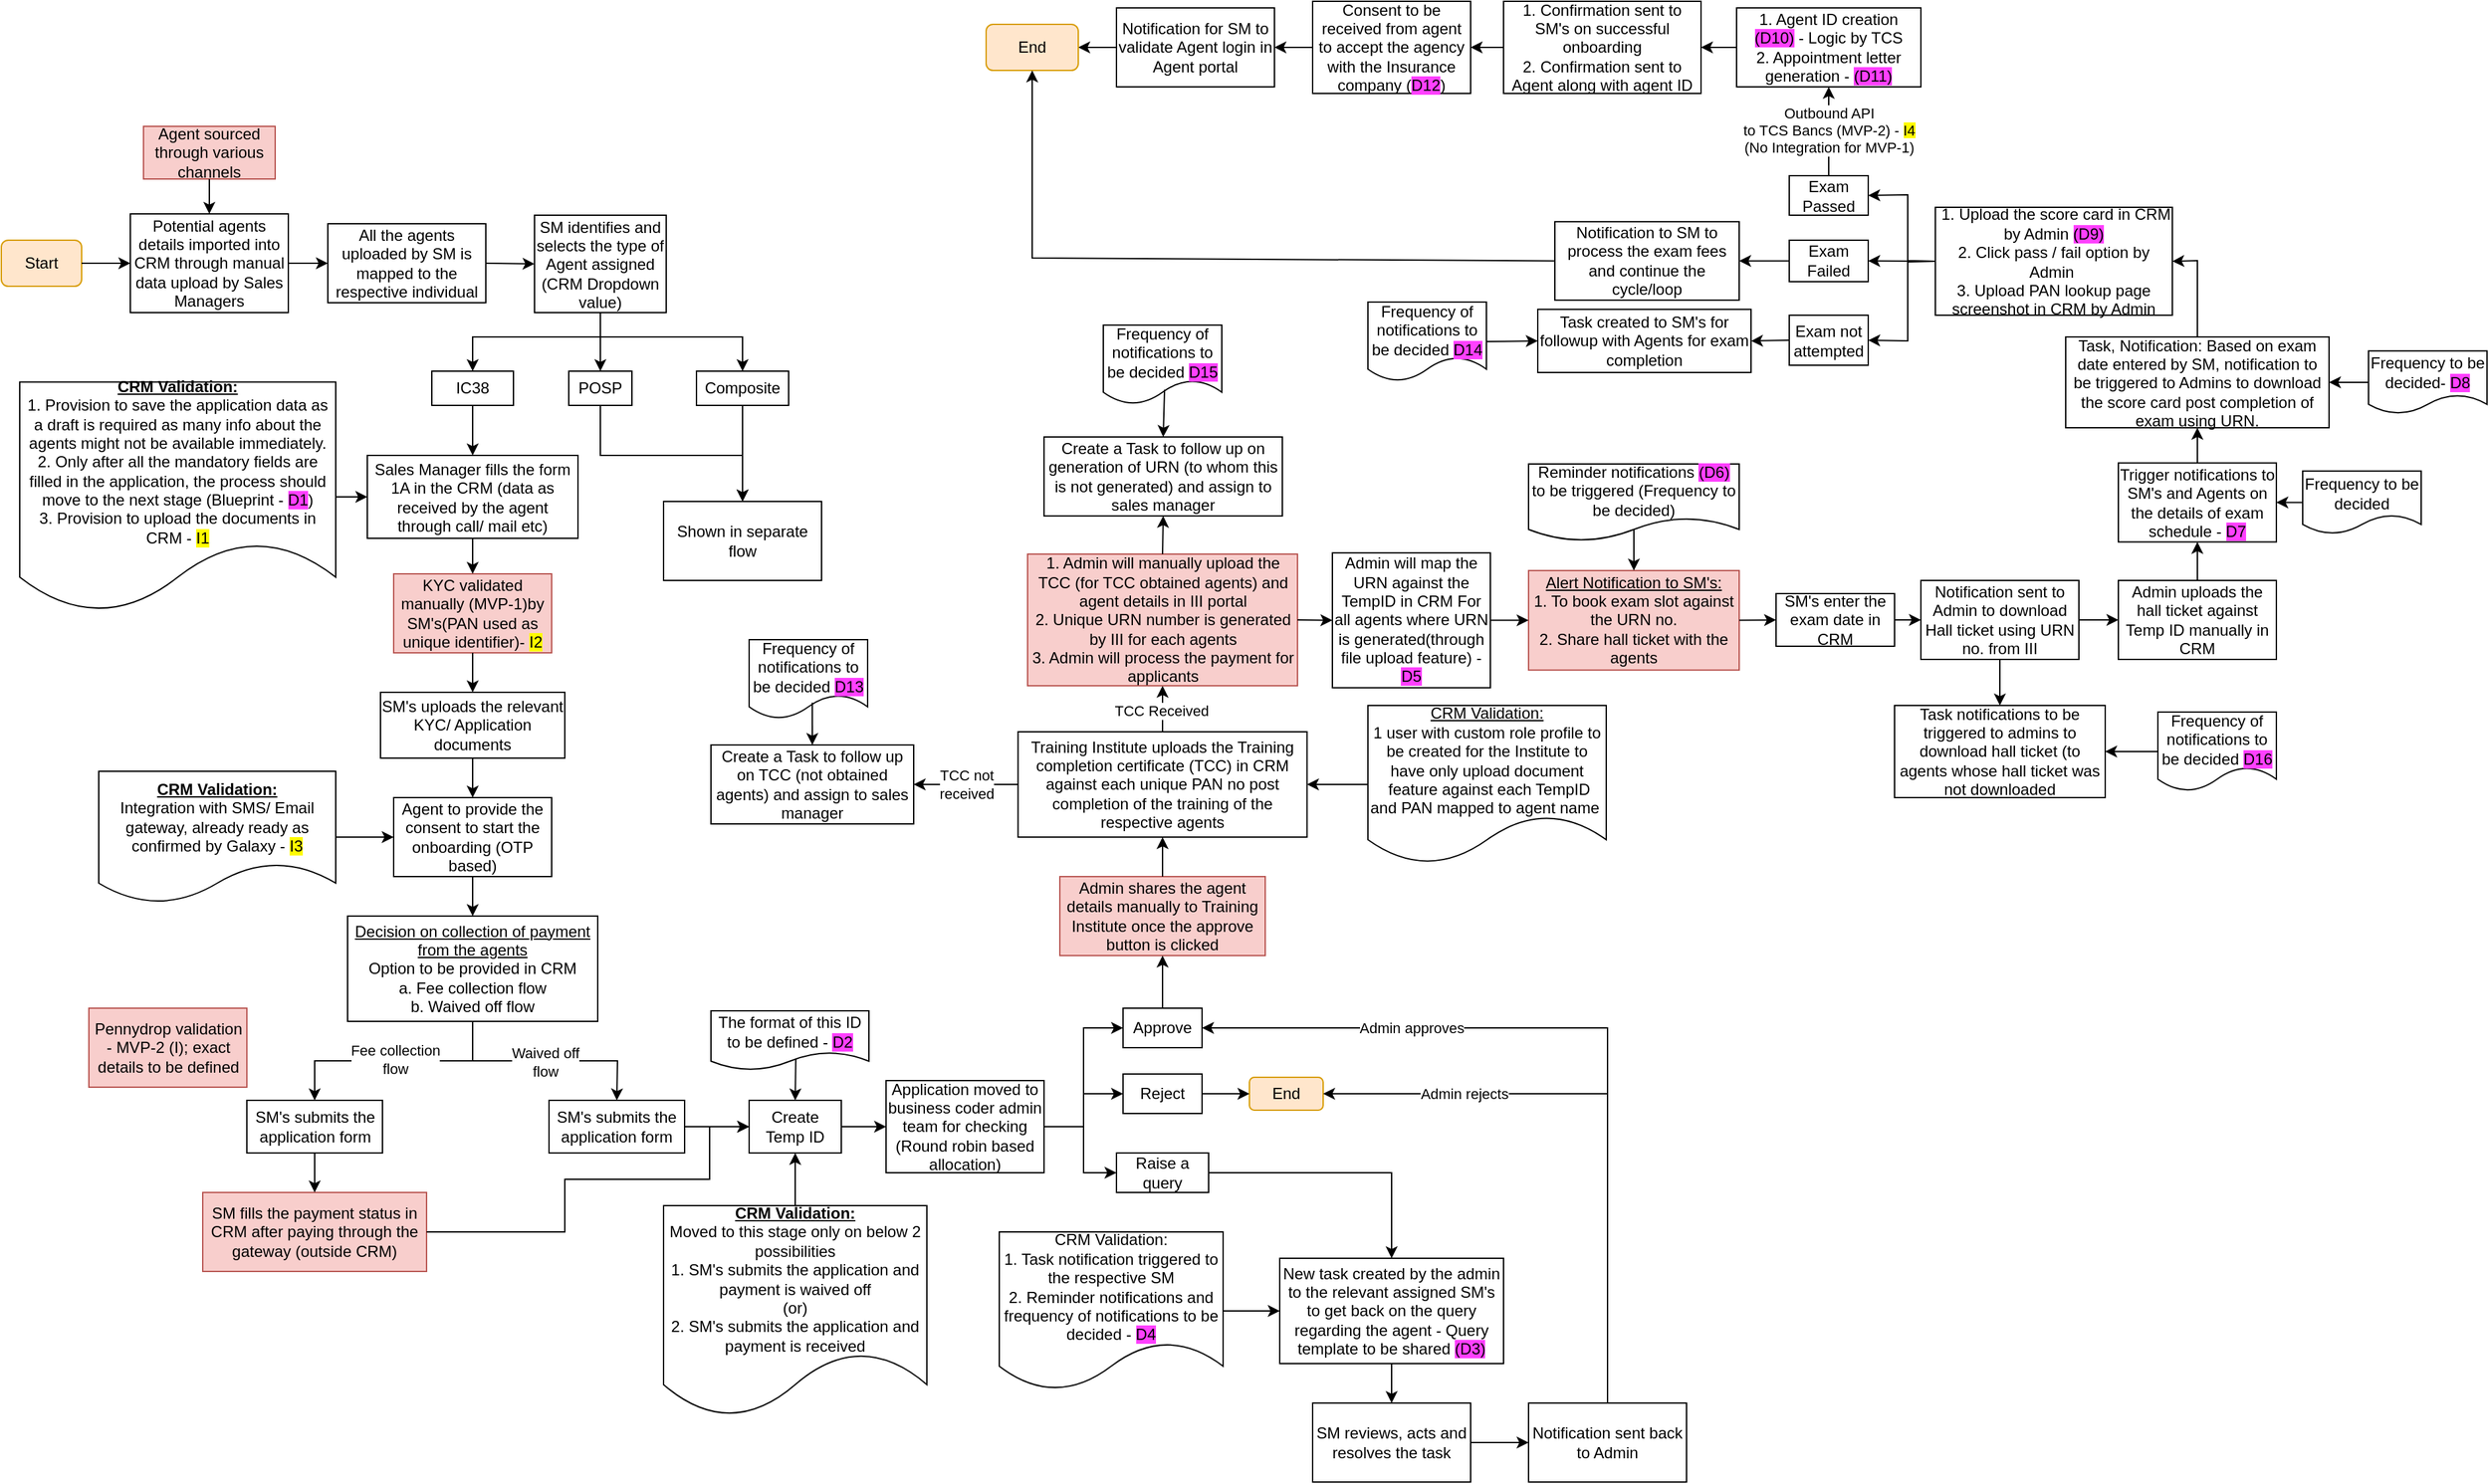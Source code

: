 <mxfile version="24.6.4" type="github">
  <diagram name="Page-1" id="J0Dl2C9NBDgtXITPT6Fh">
    <mxGraphModel dx="1735" dy="949" grid="1" gridSize="10" guides="1" tooltips="1" connect="1" arrows="1" fold="1" page="1" pageScale="1" pageWidth="1169" pageHeight="827" math="0" shadow="0">
      <root>
        <mxCell id="0" />
        <mxCell id="1" parent="0" />
        <mxCell id="W-MlJIcmKjAAyfEWoJ3Q-3" value="Start" style="rounded=1;whiteSpace=wrap;html=1;fillColor=#ffe6cc;strokeColor=#d79b00;" parent="1" vertex="1">
          <mxGeometry x="2" y="276.5" width="61" height="35" as="geometry" />
        </mxCell>
        <mxCell id="W-MlJIcmKjAAyfEWoJ3Q-4" value="" style="endArrow=classic;html=1;rounded=0;exitX=1;exitY=0.5;exitDx=0;exitDy=0;entryX=0;entryY=0.5;entryDx=0;entryDy=0;" parent="1" source="W-MlJIcmKjAAyfEWoJ3Q-3" target="NBfsZXymPOGGM7-1zEKC-1" edge="1">
          <mxGeometry width="50" height="50" relative="1" as="geometry">
            <mxPoint x="227" y="364" as="sourcePoint" />
            <mxPoint x="110" y="320" as="targetPoint" />
          </mxGeometry>
        </mxCell>
        <mxCell id="W-MlJIcmKjAAyfEWoJ3Q-5" value="Agent sourced through various channels" style="rounded=0;whiteSpace=wrap;html=1;fillColor=#f8cecc;strokeColor=#b85450;" parent="1" vertex="1">
          <mxGeometry x="110" y="190" width="100" height="40" as="geometry" />
        </mxCell>
        <mxCell id="W-MlJIcmKjAAyfEWoJ3Q-7" value="Sales Manager fills the form 1A in the CRM (data as received by the agent through call/ mail etc)" style="rounded=0;whiteSpace=wrap;html=1;" parent="1" vertex="1">
          <mxGeometry x="280" y="440" width="160" height="63" as="geometry" />
        </mxCell>
        <mxCell id="W-MlJIcmKjAAyfEWoJ3Q-9" value="SM identifies and selects the type of Agent assigned (CRM Dropdown value)" style="rounded=0;whiteSpace=wrap;html=1;" parent="1" vertex="1">
          <mxGeometry x="407" y="257.5" width="100" height="74" as="geometry" />
        </mxCell>
        <mxCell id="W-MlJIcmKjAAyfEWoJ3Q-10" value="" style="endArrow=classic;html=1;rounded=0;entryX=0;entryY=0.5;entryDx=0;entryDy=0;exitX=1;exitY=0.5;exitDx=0;exitDy=0;" parent="1" source="NBfsZXymPOGGM7-1zEKC-3" target="W-MlJIcmKjAAyfEWoJ3Q-9" edge="1">
          <mxGeometry width="50" height="50" relative="1" as="geometry">
            <mxPoint x="430" y="280" as="sourcePoint" />
            <mxPoint x="277" y="314" as="targetPoint" />
          </mxGeometry>
        </mxCell>
        <mxCell id="W-MlJIcmKjAAyfEWoJ3Q-11" value="IC38" style="rounded=0;whiteSpace=wrap;html=1;" parent="1" vertex="1">
          <mxGeometry x="329" y="376" width="62" height="26" as="geometry" />
        </mxCell>
        <mxCell id="W-MlJIcmKjAAyfEWoJ3Q-12" value="POSP" style="rounded=0;whiteSpace=wrap;html=1;" parent="1" vertex="1">
          <mxGeometry x="433" y="376" width="48" height="26" as="geometry" />
        </mxCell>
        <mxCell id="W-MlJIcmKjAAyfEWoJ3Q-13" value="Composite" style="rounded=0;whiteSpace=wrap;html=1;" parent="1" vertex="1">
          <mxGeometry x="530" y="376" width="70" height="26" as="geometry" />
        </mxCell>
        <mxCell id="W-MlJIcmKjAAyfEWoJ3Q-27" value="" style="endArrow=classic;html=1;rounded=0;exitX=0;exitY=0.5;exitDx=0;exitDy=0;entryX=1;entryY=0.5;entryDx=0;entryDy=0;" parent="1" source="NBfsZXymPOGGM7-1zEKC-110" target="0TxoYsAdlca8F8hX1XT_-1" edge="1">
          <mxGeometry width="50" height="50" relative="1" as="geometry">
            <mxPoint x="894" y="244" as="sourcePoint" />
            <mxPoint x="939" y="244" as="targetPoint" />
          </mxGeometry>
        </mxCell>
        <mxCell id="W-MlJIcmKjAAyfEWoJ3Q-36" value="" style="endArrow=classic;html=1;rounded=0;exitX=0.5;exitY=1;exitDx=0;exitDy=0;entryX=0.5;entryY=0;entryDx=0;entryDy=0;" parent="1" source="W-MlJIcmKjAAyfEWoJ3Q-9" target="W-MlJIcmKjAAyfEWoJ3Q-11" edge="1">
          <mxGeometry width="50" height="50" relative="1" as="geometry">
            <mxPoint x="472" y="329" as="sourcePoint" />
            <mxPoint x="522" y="279" as="targetPoint" />
            <Array as="points">
              <mxPoint x="457" y="350" />
              <mxPoint x="360" y="350" />
            </Array>
          </mxGeometry>
        </mxCell>
        <mxCell id="W-MlJIcmKjAAyfEWoJ3Q-37" value="" style="endArrow=classic;html=1;rounded=0;exitX=0.5;exitY=1;exitDx=0;exitDy=0;entryX=0.5;entryY=0;entryDx=0;entryDy=0;" parent="1" source="W-MlJIcmKjAAyfEWoJ3Q-9" target="W-MlJIcmKjAAyfEWoJ3Q-12" edge="1">
          <mxGeometry width="50" height="50" relative="1" as="geometry">
            <mxPoint x="472" y="329" as="sourcePoint" />
            <mxPoint x="522" y="279" as="targetPoint" />
            <Array as="points">
              <mxPoint x="457" y="359" />
            </Array>
          </mxGeometry>
        </mxCell>
        <mxCell id="W-MlJIcmKjAAyfEWoJ3Q-38" value="" style="endArrow=classic;html=1;rounded=0;exitX=0.5;exitY=1;exitDx=0;exitDy=0;entryX=0.5;entryY=0;entryDx=0;entryDy=0;" parent="1" source="W-MlJIcmKjAAyfEWoJ3Q-9" target="W-MlJIcmKjAAyfEWoJ3Q-13" edge="1">
          <mxGeometry width="50" height="50" relative="1" as="geometry">
            <mxPoint x="472" y="329" as="sourcePoint" />
            <mxPoint x="522" y="279" as="targetPoint" />
            <Array as="points">
              <mxPoint x="457" y="350" />
              <mxPoint x="565" y="350" />
            </Array>
          </mxGeometry>
        </mxCell>
        <mxCell id="0TxoYsAdlca8F8hX1XT_-1" value="End" style="rounded=1;whiteSpace=wrap;html=1;fillColor=#ffe6cc;strokeColor=#d79b00;" parent="1" vertex="1">
          <mxGeometry x="750" y="112.5" width="70" height="35" as="geometry" />
        </mxCell>
        <mxCell id="NBfsZXymPOGGM7-1zEKC-1" value="Potential agents details imported into CRM through manual data upload by Sales Managers" style="rounded=0;whiteSpace=wrap;html=1;" parent="1" vertex="1">
          <mxGeometry x="100" y="256.5" width="120" height="75" as="geometry" />
        </mxCell>
        <mxCell id="NBfsZXymPOGGM7-1zEKC-2" value="" style="endArrow=classic;html=1;rounded=0;exitX=0.5;exitY=1;exitDx=0;exitDy=0;entryX=0.5;entryY=0;entryDx=0;entryDy=0;" parent="1" source="W-MlJIcmKjAAyfEWoJ3Q-5" target="NBfsZXymPOGGM7-1zEKC-1" edge="1">
          <mxGeometry width="50" height="50" relative="1" as="geometry">
            <mxPoint x="280" y="310" as="sourcePoint" />
            <mxPoint x="330" y="260" as="targetPoint" />
          </mxGeometry>
        </mxCell>
        <mxCell id="NBfsZXymPOGGM7-1zEKC-3" value="All the agents uploaded by SM is mapped to the respective individual" style="rounded=0;whiteSpace=wrap;html=1;" parent="1" vertex="1">
          <mxGeometry x="250" y="264" width="120" height="60" as="geometry" />
        </mxCell>
        <mxCell id="NBfsZXymPOGGM7-1zEKC-6" value="" style="endArrow=classic;html=1;rounded=0;exitX=1;exitY=0.5;exitDx=0;exitDy=0;entryX=0;entryY=0.5;entryDx=0;entryDy=0;" parent="1" source="NBfsZXymPOGGM7-1zEKC-1" target="NBfsZXymPOGGM7-1zEKC-3" edge="1">
          <mxGeometry width="50" height="50" relative="1" as="geometry">
            <mxPoint x="270" y="360" as="sourcePoint" />
            <mxPoint x="320" y="310" as="targetPoint" />
          </mxGeometry>
        </mxCell>
        <mxCell id="NBfsZXymPOGGM7-1zEKC-7" value="" style="endArrow=classic;html=1;rounded=0;exitX=0.5;exitY=1;exitDx=0;exitDy=0;entryX=0.5;entryY=0;entryDx=0;entryDy=0;" parent="1" source="W-MlJIcmKjAAyfEWoJ3Q-11" target="W-MlJIcmKjAAyfEWoJ3Q-7" edge="1">
          <mxGeometry width="50" height="50" relative="1" as="geometry">
            <mxPoint x="510" y="450" as="sourcePoint" />
            <mxPoint x="560" y="400" as="targetPoint" />
          </mxGeometry>
        </mxCell>
        <mxCell id="NBfsZXymPOGGM7-1zEKC-8" value="KYC validated manually (MVP-1)by SM&#39;s(PAN used as unique identifier)-&amp;nbsp;&lt;span style=&quot;background-color: rgb(255, 251, 0);&quot;&gt;I2&lt;/span&gt;" style="rounded=0;whiteSpace=wrap;html=1;fillColor=#f8cecc;strokeColor=#b85450;" parent="1" vertex="1">
          <mxGeometry x="300" y="530" width="120" height="60" as="geometry" />
        </mxCell>
        <mxCell id="NBfsZXymPOGGM7-1zEKC-9" value="" style="endArrow=classic;html=1;rounded=0;exitX=0.5;exitY=1;exitDx=0;exitDy=0;entryX=0.5;entryY=0;entryDx=0;entryDy=0;" parent="1" source="W-MlJIcmKjAAyfEWoJ3Q-7" target="NBfsZXymPOGGM7-1zEKC-8" edge="1">
          <mxGeometry width="50" height="50" relative="1" as="geometry">
            <mxPoint x="510" y="520" as="sourcePoint" />
            <mxPoint x="560" y="470" as="targetPoint" />
          </mxGeometry>
        </mxCell>
        <mxCell id="NBfsZXymPOGGM7-1zEKC-10" value="&lt;b&gt;&lt;u&gt;CRM Validation:&lt;/u&gt;&lt;/b&gt;&lt;div&gt;1. Provision to save the application data as a draft is required as many info about the agents might not be available immediately.&lt;/div&gt;&lt;div&gt;2. Only after all the mandatory fields are filled in the application, the process should move to the next stage (Blueprint - &lt;span style=&quot;background-color: rgb(255, 64, 255);&quot;&gt;D1&lt;/span&gt;)&lt;/div&gt;&lt;div&gt;3. Provision to upload the documents in CRM - &lt;span style=&quot;background-color: rgb(255, 251, 0);&quot;&gt;I1&lt;/span&gt;&lt;/div&gt;" style="shape=document;whiteSpace=wrap;html=1;boundedLbl=1;" parent="1" vertex="1">
          <mxGeometry x="16" y="384.31" width="240" height="174.38" as="geometry" />
        </mxCell>
        <mxCell id="NBfsZXymPOGGM7-1zEKC-11" value="" style="endArrow=classic;html=1;rounded=0;exitX=1;exitY=0.5;exitDx=0;exitDy=0;entryX=0;entryY=0.5;entryDx=0;entryDy=0;" parent="1" source="NBfsZXymPOGGM7-1zEKC-10" target="W-MlJIcmKjAAyfEWoJ3Q-7" edge="1">
          <mxGeometry width="50" height="50" relative="1" as="geometry">
            <mxPoint x="250" y="520" as="sourcePoint" />
            <mxPoint x="300" y="470" as="targetPoint" />
          </mxGeometry>
        </mxCell>
        <mxCell id="NBfsZXymPOGGM7-1zEKC-12" value="SM&#39;s uploads the relevant KYC/ Application documents" style="rounded=0;whiteSpace=wrap;html=1;" parent="1" vertex="1">
          <mxGeometry x="290" y="620" width="140" height="50" as="geometry" />
        </mxCell>
        <mxCell id="NBfsZXymPOGGM7-1zEKC-13" value="" style="endArrow=classic;html=1;rounded=0;exitX=0.5;exitY=1;exitDx=0;exitDy=0;entryX=0.5;entryY=0;entryDx=0;entryDy=0;" parent="1" source="NBfsZXymPOGGM7-1zEKC-8" target="NBfsZXymPOGGM7-1zEKC-12" edge="1">
          <mxGeometry width="50" height="50" relative="1" as="geometry">
            <mxPoint x="250" y="590" as="sourcePoint" />
            <mxPoint x="300" y="540" as="targetPoint" />
          </mxGeometry>
        </mxCell>
        <mxCell id="NBfsZXymPOGGM7-1zEKC-14" value="Agent to provide the consent to start the onboarding (OTP based)" style="rounded=0;whiteSpace=wrap;html=1;" parent="1" vertex="1">
          <mxGeometry x="300" y="700" width="120" height="60" as="geometry" />
        </mxCell>
        <mxCell id="NBfsZXymPOGGM7-1zEKC-15" value="&lt;b&gt;&lt;u&gt;CRM Validation:&lt;/u&gt;&lt;/b&gt;&lt;div&gt;Integration with SMS/ Email gateway, already ready as confirmed by Galaxy - &lt;span style=&quot;background-color: rgb(255, 251, 0);&quot;&gt;I3&lt;/span&gt;&lt;/div&gt;" style="shape=document;whiteSpace=wrap;html=1;boundedLbl=1;" parent="1" vertex="1">
          <mxGeometry x="76" y="680" width="180" height="100" as="geometry" />
        </mxCell>
        <mxCell id="NBfsZXymPOGGM7-1zEKC-16" value="" style="endArrow=classic;html=1;rounded=0;exitX=1;exitY=0.5;exitDx=0;exitDy=0;entryX=0;entryY=0.5;entryDx=0;entryDy=0;" parent="1" source="NBfsZXymPOGGM7-1zEKC-15" target="NBfsZXymPOGGM7-1zEKC-14" edge="1">
          <mxGeometry width="50" height="50" relative="1" as="geometry">
            <mxPoint x="250" y="670" as="sourcePoint" />
            <mxPoint x="300" y="620" as="targetPoint" />
          </mxGeometry>
        </mxCell>
        <mxCell id="NBfsZXymPOGGM7-1zEKC-17" value="" style="endArrow=classic;html=1;rounded=0;exitX=0.5;exitY=1;exitDx=0;exitDy=0;entryX=0.5;entryY=0;entryDx=0;entryDy=0;" parent="1" source="NBfsZXymPOGGM7-1zEKC-12" target="NBfsZXymPOGGM7-1zEKC-14" edge="1">
          <mxGeometry width="50" height="50" relative="1" as="geometry">
            <mxPoint x="250" y="670" as="sourcePoint" />
            <mxPoint x="300" y="620" as="targetPoint" />
          </mxGeometry>
        </mxCell>
        <mxCell id="NBfsZXymPOGGM7-1zEKC-18" value="&lt;u&gt;Decision on collection of payment from the agents&lt;/u&gt;&lt;div&gt;Option to be provided in CRM&lt;/div&gt;&lt;div&gt;a. Fee collection flow&lt;/div&gt;&lt;div&gt;b. Waived off flow&lt;/div&gt;" style="rounded=0;whiteSpace=wrap;html=1;" parent="1" vertex="1">
          <mxGeometry x="265" y="790" width="190" height="80" as="geometry" />
        </mxCell>
        <mxCell id="NBfsZXymPOGGM7-1zEKC-19" value="" style="endArrow=classic;html=1;rounded=0;exitX=0.5;exitY=1;exitDx=0;exitDy=0;entryX=0.5;entryY=0;entryDx=0;entryDy=0;" parent="1" source="NBfsZXymPOGGM7-1zEKC-14" target="NBfsZXymPOGGM7-1zEKC-18" edge="1">
          <mxGeometry width="50" height="50" relative="1" as="geometry">
            <mxPoint x="250" y="750" as="sourcePoint" />
            <mxPoint x="300" y="700" as="targetPoint" />
          </mxGeometry>
        </mxCell>
        <mxCell id="NBfsZXymPOGGM7-1zEKC-20" value="" style="endArrow=classic;html=1;rounded=0;entryX=0.5;entryY=0;entryDx=0;entryDy=0;exitX=0.5;exitY=1;exitDx=0;exitDy=0;" parent="1" source="NBfsZXymPOGGM7-1zEKC-18" target="NBfsZXymPOGGM7-1zEKC-28" edge="1">
          <mxGeometry width="50" height="50" relative="1" as="geometry">
            <mxPoint x="250" y="890" as="sourcePoint" />
            <mxPoint x="350" y="920" as="targetPoint" />
            <Array as="points">
              <mxPoint x="360" y="900" />
              <mxPoint x="240" y="900" />
            </Array>
          </mxGeometry>
        </mxCell>
        <mxCell id="NBfsZXymPOGGM7-1zEKC-25" value="Fee collection&lt;div&gt;flow&lt;/div&gt;" style="edgeLabel;html=1;align=center;verticalAlign=middle;resizable=0;points=[];" parent="NBfsZXymPOGGM7-1zEKC-20" vertex="1" connectable="0">
          <mxGeometry x="0.238" y="-1" relative="1" as="geometry">
            <mxPoint x="22" as="offset" />
          </mxGeometry>
        </mxCell>
        <mxCell id="NBfsZXymPOGGM7-1zEKC-21" value="SM fills the payment status in CRM after paying through the gateway (outside CRM)" style="rounded=0;whiteSpace=wrap;html=1;fillColor=#f8cecc;strokeColor=#b85450;" parent="1" vertex="1">
          <mxGeometry x="155" y="1000" width="170" height="60" as="geometry" />
        </mxCell>
        <mxCell id="NBfsZXymPOGGM7-1zEKC-24" value="SM&#39;s submits the application form" style="rounded=0;whiteSpace=wrap;html=1;" parent="1" vertex="1">
          <mxGeometry x="418" y="930" width="103" height="40" as="geometry" />
        </mxCell>
        <mxCell id="NBfsZXymPOGGM7-1zEKC-26" value="" style="endArrow=classic;html=1;rounded=0;exitX=0.5;exitY=1;exitDx=0;exitDy=0;entryX=0.5;entryY=0;entryDx=0;entryDy=0;" parent="1" source="NBfsZXymPOGGM7-1zEKC-18" target="NBfsZXymPOGGM7-1zEKC-24" edge="1">
          <mxGeometry width="50" height="50" relative="1" as="geometry">
            <mxPoint x="230" y="920" as="sourcePoint" />
            <mxPoint x="280" y="870" as="targetPoint" />
            <Array as="points">
              <mxPoint x="360" y="900" />
              <mxPoint x="470" y="900" />
            </Array>
          </mxGeometry>
        </mxCell>
        <mxCell id="NBfsZXymPOGGM7-1zEKC-27" value="Waived off&lt;div&gt;flow&lt;/div&gt;" style="edgeLabel;html=1;align=center;verticalAlign=middle;resizable=0;points=[];" parent="NBfsZXymPOGGM7-1zEKC-26" vertex="1" connectable="0">
          <mxGeometry x="-0.007" y="-1" relative="1" as="geometry">
            <mxPoint as="offset" />
          </mxGeometry>
        </mxCell>
        <mxCell id="NBfsZXymPOGGM7-1zEKC-28" value="SM&#39;s submits the application form" style="rounded=0;whiteSpace=wrap;html=1;" parent="1" vertex="1">
          <mxGeometry x="188.5" y="930" width="103" height="40" as="geometry" />
        </mxCell>
        <mxCell id="NBfsZXymPOGGM7-1zEKC-29" value="" style="endArrow=classic;html=1;rounded=0;exitX=0.5;exitY=1;exitDx=0;exitDy=0;entryX=0.5;entryY=0;entryDx=0;entryDy=0;" parent="1" source="NBfsZXymPOGGM7-1zEKC-28" target="NBfsZXymPOGGM7-1zEKC-21" edge="1">
          <mxGeometry width="50" height="50" relative="1" as="geometry">
            <mxPoint x="230" y="980" as="sourcePoint" />
            <mxPoint x="280" y="930" as="targetPoint" />
          </mxGeometry>
        </mxCell>
        <mxCell id="NBfsZXymPOGGM7-1zEKC-34" value="Application moved to business coder admin team for checking (Round robin based allocation)" style="rounded=0;whiteSpace=wrap;html=1;" parent="1" vertex="1">
          <mxGeometry x="674" y="915" width="120" height="70" as="geometry" />
        </mxCell>
        <mxCell id="NBfsZXymPOGGM7-1zEKC-35" value="&lt;u&gt;&lt;b&gt;CRM Validation:&lt;/b&gt;&lt;/u&gt;&lt;div&gt;Moved to this stage only on below 2 possibilities&lt;/div&gt;&lt;div&gt;1. SM&#39;s submits the application and payment is waived off&lt;/div&gt;&lt;div&gt;(or)&lt;/div&gt;&lt;div&gt;2. SM&#39;s submits the application and payment is received&lt;/div&gt;" style="shape=document;whiteSpace=wrap;html=1;boundedLbl=1;" parent="1" vertex="1">
          <mxGeometry x="505" y="1010" width="200" height="160" as="geometry" />
        </mxCell>
        <mxCell id="NBfsZXymPOGGM7-1zEKC-36" value="" style="endArrow=classic;html=1;rounded=0;exitX=0.5;exitY=0;exitDx=0;exitDy=0;entryX=0.5;entryY=1;entryDx=0;entryDy=0;" parent="1" source="NBfsZXymPOGGM7-1zEKC-35" target="NBfsZXymPOGGM7-1zEKC-49" edge="1">
          <mxGeometry width="50" height="50" relative="1" as="geometry">
            <mxPoint x="744" y="1020" as="sourcePoint" />
            <mxPoint x="584" y="1000" as="targetPoint" />
          </mxGeometry>
        </mxCell>
        <mxCell id="NBfsZXymPOGGM7-1zEKC-37" value="" style="endArrow=classic;html=1;rounded=0;exitX=1;exitY=0.5;exitDx=0;exitDy=0;entryX=0;entryY=0.5;entryDx=0;entryDy=0;" parent="1" source="NBfsZXymPOGGM7-1zEKC-24" target="NBfsZXymPOGGM7-1zEKC-49" edge="1">
          <mxGeometry width="50" height="50" relative="1" as="geometry">
            <mxPoint x="410" y="1050" as="sourcePoint" />
            <mxPoint x="560" y="950" as="targetPoint" />
          </mxGeometry>
        </mxCell>
        <mxCell id="NBfsZXymPOGGM7-1zEKC-38" value="" style="endArrow=classic;html=1;rounded=0;exitX=1;exitY=0.5;exitDx=0;exitDy=0;entryX=0;entryY=0.5;entryDx=0;entryDy=0;" parent="1" source="NBfsZXymPOGGM7-1zEKC-21" target="NBfsZXymPOGGM7-1zEKC-49" edge="1">
          <mxGeometry width="50" height="50" relative="1" as="geometry">
            <mxPoint x="300" y="1120" as="sourcePoint" />
            <mxPoint x="560" y="950" as="targetPoint" />
            <Array as="points">
              <mxPoint x="430" y="1030" />
              <mxPoint x="430" y="990" />
              <mxPoint x="540" y="990" />
              <mxPoint x="540" y="950" />
            </Array>
          </mxGeometry>
        </mxCell>
        <mxCell id="NBfsZXymPOGGM7-1zEKC-40" value="Approve" style="rounded=0;whiteSpace=wrap;html=1;" parent="1" vertex="1">
          <mxGeometry x="854" y="860" width="60" height="30" as="geometry" />
        </mxCell>
        <mxCell id="NBfsZXymPOGGM7-1zEKC-41" value="Reject" style="rounded=0;whiteSpace=wrap;html=1;" parent="1" vertex="1">
          <mxGeometry x="854" y="910" width="60" height="30" as="geometry" />
        </mxCell>
        <mxCell id="NBfsZXymPOGGM7-1zEKC-42" value="Raise a query" style="rounded=0;whiteSpace=wrap;html=1;" parent="1" vertex="1">
          <mxGeometry x="849" y="970" width="70" height="30" as="geometry" />
        </mxCell>
        <mxCell id="NBfsZXymPOGGM7-1zEKC-44" value="" style="endArrow=classic;html=1;rounded=0;exitX=1;exitY=0.5;exitDx=0;exitDy=0;entryX=0;entryY=0.5;entryDx=0;entryDy=0;" parent="1" source="NBfsZXymPOGGM7-1zEKC-34" target="NBfsZXymPOGGM7-1zEKC-40" edge="1">
          <mxGeometry width="50" height="50" relative="1" as="geometry">
            <mxPoint x="694" y="1010" as="sourcePoint" />
            <mxPoint x="744" y="960" as="targetPoint" />
            <Array as="points">
              <mxPoint x="824" y="950" />
              <mxPoint x="824" y="875" />
            </Array>
          </mxGeometry>
        </mxCell>
        <mxCell id="NBfsZXymPOGGM7-1zEKC-45" value="" style="endArrow=classic;html=1;rounded=0;exitX=1;exitY=0.5;exitDx=0;exitDy=0;entryX=0;entryY=0.5;entryDx=0;entryDy=0;" parent="1" source="NBfsZXymPOGGM7-1zEKC-34" target="NBfsZXymPOGGM7-1zEKC-41" edge="1">
          <mxGeometry width="50" height="50" relative="1" as="geometry">
            <mxPoint x="694" y="1010" as="sourcePoint" />
            <mxPoint x="744" y="960" as="targetPoint" />
            <Array as="points">
              <mxPoint x="824" y="950" />
              <mxPoint x="824" y="925" />
            </Array>
          </mxGeometry>
        </mxCell>
        <mxCell id="NBfsZXymPOGGM7-1zEKC-46" value="" style="endArrow=classic;html=1;rounded=0;exitX=1;exitY=0.5;exitDx=0;exitDy=0;entryX=0;entryY=0.5;entryDx=0;entryDy=0;" parent="1" source="NBfsZXymPOGGM7-1zEKC-34" target="NBfsZXymPOGGM7-1zEKC-42" edge="1">
          <mxGeometry width="50" height="50" relative="1" as="geometry">
            <mxPoint x="694" y="1010" as="sourcePoint" />
            <mxPoint x="744" y="960" as="targetPoint" />
            <Array as="points">
              <mxPoint x="824" y="950" />
              <mxPoint x="824" y="985" />
            </Array>
          </mxGeometry>
        </mxCell>
        <mxCell id="NBfsZXymPOGGM7-1zEKC-47" value="End" style="rounded=1;whiteSpace=wrap;html=1;fillColor=#ffe6cc;strokeColor=#d79b00;" parent="1" vertex="1">
          <mxGeometry x="950" y="912.5" width="56" height="25" as="geometry" />
        </mxCell>
        <mxCell id="NBfsZXymPOGGM7-1zEKC-48" value="" style="endArrow=classic;html=1;rounded=0;exitX=1;exitY=0.5;exitDx=0;exitDy=0;entryX=0;entryY=0.5;entryDx=0;entryDy=0;" parent="1" source="NBfsZXymPOGGM7-1zEKC-41" target="NBfsZXymPOGGM7-1zEKC-47" edge="1">
          <mxGeometry width="50" height="50" relative="1" as="geometry">
            <mxPoint x="804" y="1010" as="sourcePoint" />
            <mxPoint x="854" y="960" as="targetPoint" />
          </mxGeometry>
        </mxCell>
        <mxCell id="NBfsZXymPOGGM7-1zEKC-49" value="Create Temp ID" style="rounded=0;whiteSpace=wrap;html=1;" parent="1" vertex="1">
          <mxGeometry x="570" y="930" width="70" height="40" as="geometry" />
        </mxCell>
        <mxCell id="NBfsZXymPOGGM7-1zEKC-50" value="" style="endArrow=classic;html=1;rounded=0;exitX=1;exitY=0.5;exitDx=0;exitDy=0;entryX=0;entryY=0.5;entryDx=0;entryDy=0;" parent="1" source="NBfsZXymPOGGM7-1zEKC-49" target="NBfsZXymPOGGM7-1zEKC-34" edge="1">
          <mxGeometry width="50" height="50" relative="1" as="geometry">
            <mxPoint x="680" y="1010" as="sourcePoint" />
            <mxPoint x="730" y="960" as="targetPoint" />
          </mxGeometry>
        </mxCell>
        <mxCell id="NBfsZXymPOGGM7-1zEKC-51" value="The format of this ID to be defined - &lt;span style=&quot;background-color: rgb(255, 64, 255);&quot;&gt;D2&lt;/span&gt;" style="shape=document;whiteSpace=wrap;html=1;boundedLbl=1;" parent="1" vertex="1">
          <mxGeometry x="541" y="862" width="120" height="45" as="geometry" />
        </mxCell>
        <mxCell id="NBfsZXymPOGGM7-1zEKC-54" value="" style="endArrow=classic;html=1;rounded=0;entryX=0.5;entryY=0;entryDx=0;entryDy=0;exitX=0.537;exitY=0.808;exitDx=0;exitDy=0;exitPerimeter=0;" parent="1" source="NBfsZXymPOGGM7-1zEKC-51" target="NBfsZXymPOGGM7-1zEKC-49" edge="1">
          <mxGeometry width="50" height="50" relative="1" as="geometry">
            <mxPoint x="605" y="890" as="sourcePoint" />
            <mxPoint x="730" y="960" as="targetPoint" />
          </mxGeometry>
        </mxCell>
        <mxCell id="NBfsZXymPOGGM7-1zEKC-55" value="New task created by the admin to the relevant assigned SM&#39;s to get back on the query regarding the agent - Query template to be shared &lt;span style=&quot;background-color: rgb(255, 64, 255);&quot;&gt;(D3)&lt;/span&gt;" style="rounded=0;whiteSpace=wrap;html=1;" parent="1" vertex="1">
          <mxGeometry x="973" y="1050" width="170" height="80" as="geometry" />
        </mxCell>
        <mxCell id="NBfsZXymPOGGM7-1zEKC-56" value="" style="endArrow=classic;html=1;rounded=0;exitX=1;exitY=0.5;exitDx=0;exitDy=0;entryX=0.5;entryY=0;entryDx=0;entryDy=0;" parent="1" source="NBfsZXymPOGGM7-1zEKC-42" target="NBfsZXymPOGGM7-1zEKC-55" edge="1">
          <mxGeometry width="50" height="50" relative="1" as="geometry">
            <mxPoint x="770" y="1040" as="sourcePoint" />
            <mxPoint x="820" y="990" as="targetPoint" />
            <Array as="points">
              <mxPoint x="1058" y="985" />
            </Array>
          </mxGeometry>
        </mxCell>
        <mxCell id="NBfsZXymPOGGM7-1zEKC-57" value="CRM Validation:&lt;div&gt;1. Task notification triggered to the respective SM&lt;/div&gt;&lt;div&gt;2. Reminder notifications and frequency of notifications to be decided -&amp;nbsp;&lt;span style=&quot;background-color: rgb(255, 64, 255);&quot;&gt;D4&lt;/span&gt;&lt;/div&gt;" style="shape=document;whiteSpace=wrap;html=1;boundedLbl=1;" parent="1" vertex="1">
          <mxGeometry x="760" y="1030" width="170" height="120" as="geometry" />
        </mxCell>
        <mxCell id="NBfsZXymPOGGM7-1zEKC-58" value="" style="endArrow=classic;html=1;rounded=0;exitX=1;exitY=0.5;exitDx=0;exitDy=0;entryX=0;entryY=0.5;entryDx=0;entryDy=0;" parent="1" source="NBfsZXymPOGGM7-1zEKC-57" target="NBfsZXymPOGGM7-1zEKC-55" edge="1">
          <mxGeometry width="50" height="50" relative="1" as="geometry">
            <mxPoint x="910" y="1040" as="sourcePoint" />
            <mxPoint x="960" y="990" as="targetPoint" />
          </mxGeometry>
        </mxCell>
        <mxCell id="NBfsZXymPOGGM7-1zEKC-59" value="SM reviews, acts and resolves the task" style="rounded=0;whiteSpace=wrap;html=1;" parent="1" vertex="1">
          <mxGeometry x="998" y="1160" width="120" height="60" as="geometry" />
        </mxCell>
        <mxCell id="NBfsZXymPOGGM7-1zEKC-60" value="" style="endArrow=classic;html=1;rounded=0;exitX=0.5;exitY=1;exitDx=0;exitDy=0;entryX=0.5;entryY=0;entryDx=0;entryDy=0;" parent="1" source="NBfsZXymPOGGM7-1zEKC-55" target="NBfsZXymPOGGM7-1zEKC-59" edge="1">
          <mxGeometry width="50" height="50" relative="1" as="geometry">
            <mxPoint x="980" y="1100" as="sourcePoint" />
            <mxPoint x="1030" y="1050" as="targetPoint" />
          </mxGeometry>
        </mxCell>
        <mxCell id="NBfsZXymPOGGM7-1zEKC-61" value="Notification sent back to Admin" style="rounded=0;whiteSpace=wrap;html=1;" parent="1" vertex="1">
          <mxGeometry x="1162" y="1160" width="120" height="60" as="geometry" />
        </mxCell>
        <mxCell id="NBfsZXymPOGGM7-1zEKC-62" value="" style="endArrow=classic;html=1;rounded=0;exitX=1;exitY=0.5;exitDx=0;exitDy=0;entryX=0;entryY=0.5;entryDx=0;entryDy=0;" parent="1" source="NBfsZXymPOGGM7-1zEKC-59" target="NBfsZXymPOGGM7-1zEKC-61" edge="1">
          <mxGeometry width="50" height="50" relative="1" as="geometry">
            <mxPoint x="970" y="1260" as="sourcePoint" />
            <mxPoint x="1020" y="1210" as="targetPoint" />
          </mxGeometry>
        </mxCell>
        <mxCell id="NBfsZXymPOGGM7-1zEKC-63" value="" style="endArrow=classic;html=1;rounded=0;exitX=0.5;exitY=0;exitDx=0;exitDy=0;entryX=1;entryY=0.5;entryDx=0;entryDy=0;" parent="1" source="NBfsZXymPOGGM7-1zEKC-61" target="NBfsZXymPOGGM7-1zEKC-40" edge="1">
          <mxGeometry width="50" height="50" relative="1" as="geometry">
            <mxPoint x="970" y="1080" as="sourcePoint" />
            <mxPoint x="1190" y="910" as="targetPoint" />
            <Array as="points">
              <mxPoint x="1222" y="875" />
            </Array>
          </mxGeometry>
        </mxCell>
        <mxCell id="NBfsZXymPOGGM7-1zEKC-64" value="Admin approves" style="edgeLabel;html=1;align=center;verticalAlign=middle;resizable=0;points=[];" parent="NBfsZXymPOGGM7-1zEKC-63" vertex="1" connectable="0">
          <mxGeometry x="0.466" relative="1" as="geometry">
            <mxPoint as="offset" />
          </mxGeometry>
        </mxCell>
        <mxCell id="NBfsZXymPOGGM7-1zEKC-65" value="" style="endArrow=classic;html=1;rounded=0;exitX=0.5;exitY=0;exitDx=0;exitDy=0;entryX=1;entryY=0.5;entryDx=0;entryDy=0;" parent="1" source="NBfsZXymPOGGM7-1zEKC-61" target="NBfsZXymPOGGM7-1zEKC-47" edge="1">
          <mxGeometry width="50" height="50" relative="1" as="geometry">
            <mxPoint x="970" y="1090" as="sourcePoint" />
            <mxPoint x="1020" y="1040" as="targetPoint" />
            <Array as="points">
              <mxPoint x="1222" y="925" />
            </Array>
          </mxGeometry>
        </mxCell>
        <mxCell id="NBfsZXymPOGGM7-1zEKC-66" value="Admin rejects" style="edgeLabel;html=1;align=center;verticalAlign=middle;resizable=0;points=[];" parent="NBfsZXymPOGGM7-1zEKC-65" vertex="1" connectable="0">
          <mxGeometry x="0.525" relative="1" as="geometry">
            <mxPoint as="offset" />
          </mxGeometry>
        </mxCell>
        <mxCell id="NBfsZXymPOGGM7-1zEKC-67" value="Admin shares the agent details manually to Training Institute once the approve button is clicked" style="rounded=0;whiteSpace=wrap;html=1;fillColor=#f8cecc;strokeColor=#b85450;" parent="1" vertex="1">
          <mxGeometry x="806" y="760" width="156" height="60" as="geometry" />
        </mxCell>
        <mxCell id="NBfsZXymPOGGM7-1zEKC-68" value="" style="endArrow=classic;html=1;rounded=0;entryX=0.5;entryY=1;entryDx=0;entryDy=0;exitX=0.5;exitY=0;exitDx=0;exitDy=0;" parent="1" source="NBfsZXymPOGGM7-1zEKC-40" target="NBfsZXymPOGGM7-1zEKC-67" edge="1">
          <mxGeometry width="50" height="50" relative="1" as="geometry">
            <mxPoint x="880" y="900" as="sourcePoint" />
            <mxPoint x="930" y="850" as="targetPoint" />
          </mxGeometry>
        </mxCell>
        <mxCell id="NBfsZXymPOGGM7-1zEKC-69" value="Training Institute uploads the Training completion certificate (TCC) in CRM against each unique PAN no post completion of the training of the respective agents" style="rounded=0;whiteSpace=wrap;html=1;" parent="1" vertex="1">
          <mxGeometry x="774.25" y="650" width="219.5" height="80" as="geometry" />
        </mxCell>
        <mxCell id="NBfsZXymPOGGM7-1zEKC-70" value="" style="endArrow=classic;html=1;rounded=0;exitX=0.5;exitY=0;exitDx=0;exitDy=0;entryX=0.5;entryY=1;entryDx=0;entryDy=0;" parent="1" source="NBfsZXymPOGGM7-1zEKC-67" target="NBfsZXymPOGGM7-1zEKC-69" edge="1">
          <mxGeometry width="50" height="50" relative="1" as="geometry">
            <mxPoint x="880" y="780" as="sourcePoint" />
            <mxPoint x="930" y="730" as="targetPoint" />
          </mxGeometry>
        </mxCell>
        <mxCell id="NBfsZXymPOGGM7-1zEKC-71" value="&lt;u&gt;CRM Validation:&lt;/u&gt;&lt;div&gt;1 user with custom role profile to be created for the Institute to have only upload document &amp;nbsp;feature against each TempID and PAN mapped to agent name&amp;nbsp;&lt;/div&gt;" style="shape=document;whiteSpace=wrap;html=1;boundedLbl=1;" parent="1" vertex="1">
          <mxGeometry x="1040" y="630" width="181" height="120" as="geometry" />
        </mxCell>
        <mxCell id="NBfsZXymPOGGM7-1zEKC-72" value="" style="endArrow=classic;html=1;rounded=0;exitX=0;exitY=0.5;exitDx=0;exitDy=0;entryX=1;entryY=0.5;entryDx=0;entryDy=0;" parent="1" source="NBfsZXymPOGGM7-1zEKC-71" target="NBfsZXymPOGGM7-1zEKC-69" edge="1">
          <mxGeometry width="50" height="50" relative="1" as="geometry">
            <mxPoint x="940" y="780" as="sourcePoint" />
            <mxPoint x="990" y="730" as="targetPoint" />
          </mxGeometry>
        </mxCell>
        <mxCell id="NBfsZXymPOGGM7-1zEKC-73" value="" style="endArrow=classic;html=1;rounded=0;exitX=0.5;exitY=0;exitDx=0;exitDy=0;entryX=0.5;entryY=1;entryDx=0;entryDy=0;" parent="1" source="NBfsZXymPOGGM7-1zEKC-69" target="NBfsZXymPOGGM7-1zEKC-74" edge="1">
          <mxGeometry width="50" height="50" relative="1" as="geometry">
            <mxPoint x="940" y="720" as="sourcePoint" />
            <mxPoint x="890" y="620" as="targetPoint" />
          </mxGeometry>
        </mxCell>
        <mxCell id="w_etyACIegaJ3iJ-0LxL-11" value="TCC Received" style="edgeLabel;html=1;align=center;verticalAlign=middle;resizable=0;points=[];" vertex="1" connectable="0" parent="NBfsZXymPOGGM7-1zEKC-73">
          <mxGeometry x="-0.267" y="1" relative="1" as="geometry">
            <mxPoint y="-3" as="offset" />
          </mxGeometry>
        </mxCell>
        <mxCell id="NBfsZXymPOGGM7-1zEKC-74" value="1. Admin will manually upload the TCC (for TCC obtained agents) and agent details in III portal&lt;div&gt;2. Unique URN number is generated by III for each agents&lt;/div&gt;&lt;div&gt;3. Admin will process the payment for applicants&lt;/div&gt;" style="rounded=0;whiteSpace=wrap;html=1;fillColor=#f8cecc;strokeColor=#b85450;" parent="1" vertex="1">
          <mxGeometry x="781.5" y="515" width="205" height="100" as="geometry" />
        </mxCell>
        <mxCell id="NBfsZXymPOGGM7-1zEKC-75" value="Admin will map the URN against the TempID in CRM For all agents where URN is generated(through file upload feature) - &lt;span style=&quot;background-color: rgb(255, 64, 255);&quot;&gt;D5&lt;/span&gt;" style="rounded=0;whiteSpace=wrap;html=1;" parent="1" vertex="1">
          <mxGeometry x="1013" y="514.06" width="120" height="102.5" as="geometry" />
        </mxCell>
        <mxCell id="NBfsZXymPOGGM7-1zEKC-77" value="" style="endArrow=classic;html=1;rounded=0;exitX=1;exitY=0.5;exitDx=0;exitDy=0;entryX=0;entryY=0.5;entryDx=0;entryDy=0;" parent="1" source="NBfsZXymPOGGM7-1zEKC-74" target="NBfsZXymPOGGM7-1zEKC-75" edge="1">
          <mxGeometry width="50" height="50" relative="1" as="geometry">
            <mxPoint x="880" y="600" as="sourcePoint" />
            <mxPoint x="930" y="550" as="targetPoint" />
          </mxGeometry>
        </mxCell>
        <mxCell id="NBfsZXymPOGGM7-1zEKC-78" value="&lt;u&gt;Alert Notification to SM&#39;s:&lt;/u&gt;&lt;div&gt;1. To book exam slot against the URN no.&lt;/div&gt;&lt;div&gt;2. Share hall ticket with the agents&lt;/div&gt;" style="rounded=0;whiteSpace=wrap;html=1;fillColor=#f8cecc;strokeColor=#b85450;" parent="1" vertex="1">
          <mxGeometry x="1162" y="527.5" width="160" height="75.62" as="geometry" />
        </mxCell>
        <mxCell id="NBfsZXymPOGGM7-1zEKC-79" value="" style="endArrow=classic;html=1;rounded=0;exitX=1;exitY=0.5;exitDx=0;exitDy=0;" parent="1" source="NBfsZXymPOGGM7-1zEKC-75" target="NBfsZXymPOGGM7-1zEKC-78" edge="1">
          <mxGeometry width="50" height="50" relative="1" as="geometry">
            <mxPoint x="1080" y="600" as="sourcePoint" />
            <mxPoint x="1130" y="550" as="targetPoint" />
          </mxGeometry>
        </mxCell>
        <mxCell id="NBfsZXymPOGGM7-1zEKC-80" value="Reminder notifications &lt;span style=&quot;background-color: rgb(255, 64, 255);&quot;&gt;(D6)&lt;/span&gt; to be triggered (Frequency to be decided)" style="shape=document;whiteSpace=wrap;html=1;boundedLbl=1;" parent="1" vertex="1">
          <mxGeometry x="1162" y="446.5" width="160" height="58.5" as="geometry" />
        </mxCell>
        <mxCell id="NBfsZXymPOGGM7-1zEKC-81" value="" style="endArrow=classic;html=1;rounded=0;entryX=0.5;entryY=0;entryDx=0;entryDy=0;exitX=0.5;exitY=0.846;exitDx=0;exitDy=0;exitPerimeter=0;" parent="1" source="NBfsZXymPOGGM7-1zEKC-80" target="NBfsZXymPOGGM7-1zEKC-78" edge="1">
          <mxGeometry width="50" height="50" relative="1" as="geometry">
            <mxPoint x="1460" y="580" as="sourcePoint" />
            <mxPoint x="1450" y="490" as="targetPoint" />
          </mxGeometry>
        </mxCell>
        <mxCell id="NBfsZXymPOGGM7-1zEKC-82" value="Notification sent to Admin to download Hall ticket using URN no. from III" style="rounded=0;whiteSpace=wrap;html=1;" parent="1" vertex="1">
          <mxGeometry x="1460" y="535" width="120" height="60" as="geometry" />
        </mxCell>
        <mxCell id="NBfsZXymPOGGM7-1zEKC-83" value="" style="endArrow=classic;html=1;rounded=0;exitX=1;exitY=0.5;exitDx=0;exitDy=0;entryX=0;entryY=0.5;entryDx=0;entryDy=0;" parent="1" source="NBfsZXymPOGGM7-1zEKC-78" target="w_etyACIegaJ3iJ-0LxL-2" edge="1">
          <mxGeometry width="50" height="50" relative="1" as="geometry">
            <mxPoint x="1220" y="570" as="sourcePoint" />
            <mxPoint x="1270" y="520" as="targetPoint" />
          </mxGeometry>
        </mxCell>
        <mxCell id="NBfsZXymPOGGM7-1zEKC-84" value="Admin uploads the hall ticket against Temp ID manually in CRM" style="rounded=0;whiteSpace=wrap;html=1;" parent="1" vertex="1">
          <mxGeometry x="1610" y="535" width="120" height="60" as="geometry" />
        </mxCell>
        <mxCell id="NBfsZXymPOGGM7-1zEKC-85" value="" style="endArrow=classic;html=1;rounded=0;exitX=1;exitY=0.5;exitDx=0;exitDy=0;entryX=0;entryY=0.5;entryDx=0;entryDy=0;" parent="1" source="NBfsZXymPOGGM7-1zEKC-82" target="NBfsZXymPOGGM7-1zEKC-84" edge="1">
          <mxGeometry width="50" height="50" relative="1" as="geometry">
            <mxPoint x="1400" y="570" as="sourcePoint" />
            <mxPoint x="1450" y="520" as="targetPoint" />
          </mxGeometry>
        </mxCell>
        <mxCell id="NBfsZXymPOGGM7-1zEKC-88" value="Trigger notifications to SM&#39;s and Agents on the details of exam schedule - &lt;span style=&quot;background-color: rgb(255, 64, 255);&quot;&gt;D7&lt;/span&gt;" style="rounded=0;whiteSpace=wrap;html=1;" parent="1" vertex="1">
          <mxGeometry x="1610" y="445.75" width="120" height="60" as="geometry" />
        </mxCell>
        <mxCell id="NBfsZXymPOGGM7-1zEKC-89" value="Frequency to be decided" style="shape=document;whiteSpace=wrap;html=1;boundedLbl=1;" parent="1" vertex="1">
          <mxGeometry x="1750" y="451.88" width="90" height="47.74" as="geometry" />
        </mxCell>
        <mxCell id="NBfsZXymPOGGM7-1zEKC-90" value="" style="endArrow=classic;html=1;rounded=0;exitX=0;exitY=0.5;exitDx=0;exitDy=0;entryX=1;entryY=0.5;entryDx=0;entryDy=0;" parent="1" source="NBfsZXymPOGGM7-1zEKC-89" target="NBfsZXymPOGGM7-1zEKC-88" edge="1">
          <mxGeometry width="50" height="50" relative="1" as="geometry">
            <mxPoint x="1600" y="580" as="sourcePoint" />
            <mxPoint x="1650" y="530" as="targetPoint" />
          </mxGeometry>
        </mxCell>
        <mxCell id="NBfsZXymPOGGM7-1zEKC-91" value="" style="endArrow=classic;html=1;rounded=0;exitX=0.5;exitY=0;exitDx=0;exitDy=0;entryX=0.5;entryY=1;entryDx=0;entryDy=0;" parent="1" source="NBfsZXymPOGGM7-1zEKC-84" target="NBfsZXymPOGGM7-1zEKC-88" edge="1">
          <mxGeometry width="50" height="50" relative="1" as="geometry">
            <mxPoint x="1420" y="580" as="sourcePoint" />
            <mxPoint x="1470" y="530" as="targetPoint" />
          </mxGeometry>
        </mxCell>
        <mxCell id="NBfsZXymPOGGM7-1zEKC-92" value="Task, Notification: Based on exam date entered by SM, notification to be triggered to Admins to download the score card post completion of exam using URN." style="rounded=0;whiteSpace=wrap;html=1;" parent="1" vertex="1">
          <mxGeometry x="1570" y="350" width="200" height="69" as="geometry" />
        </mxCell>
        <mxCell id="NBfsZXymPOGGM7-1zEKC-93" value="" style="endArrow=classic;html=1;rounded=0;exitX=0.5;exitY=0;exitDx=0;exitDy=0;entryX=0.5;entryY=1;entryDx=0;entryDy=0;" parent="1" source="NBfsZXymPOGGM7-1zEKC-88" target="NBfsZXymPOGGM7-1zEKC-92" edge="1">
          <mxGeometry width="50" height="50" relative="1" as="geometry">
            <mxPoint x="1420" y="520" as="sourcePoint" />
            <mxPoint x="1470" y="470" as="targetPoint" />
          </mxGeometry>
        </mxCell>
        <mxCell id="NBfsZXymPOGGM7-1zEKC-94" value="Frequency to be decided-&amp;nbsp;&lt;span style=&quot;background-color: rgb(255, 64, 255);&quot;&gt;D8&lt;/span&gt;" style="shape=document;whiteSpace=wrap;html=1;boundedLbl=1;" parent="1" vertex="1">
          <mxGeometry x="1800" y="360.63" width="90" height="47.74" as="geometry" />
        </mxCell>
        <mxCell id="NBfsZXymPOGGM7-1zEKC-95" value="" style="endArrow=classic;html=1;rounded=0;exitX=0;exitY=0.5;exitDx=0;exitDy=0;entryX=1;entryY=0.5;entryDx=0;entryDy=0;" parent="1" source="NBfsZXymPOGGM7-1zEKC-94" target="NBfsZXymPOGGM7-1zEKC-92" edge="1">
          <mxGeometry width="50" height="50" relative="1" as="geometry">
            <mxPoint x="1520" y="450" as="sourcePoint" />
            <mxPoint x="1570" y="400" as="targetPoint" />
          </mxGeometry>
        </mxCell>
        <mxCell id="NBfsZXymPOGGM7-1zEKC-96" value="&amp;nbsp;1. Upload the score card in CRM by Admin &lt;span style=&quot;background-color: rgb(255, 64, 255);&quot;&gt;(D9)&lt;/span&gt;&lt;div&gt;2. Click pass / fail option by Admin&amp;nbsp;&lt;/div&gt;&lt;div&gt;3. Upload PAN lookup page screenshot in CRM by Admin&lt;/div&gt;" style="rounded=0;whiteSpace=wrap;html=1;" parent="1" vertex="1">
          <mxGeometry x="1471" y="251.5" width="180" height="82" as="geometry" />
        </mxCell>
        <mxCell id="NBfsZXymPOGGM7-1zEKC-97" value="" style="endArrow=classic;html=1;rounded=0;exitX=0.5;exitY=0;exitDx=0;exitDy=0;entryX=1;entryY=0.5;entryDx=0;entryDy=0;" parent="1" source="NBfsZXymPOGGM7-1zEKC-92" target="NBfsZXymPOGGM7-1zEKC-96" edge="1">
          <mxGeometry width="50" height="50" relative="1" as="geometry">
            <mxPoint x="1470" y="390" as="sourcePoint" />
            <mxPoint x="1520" y="340" as="targetPoint" />
            <Array as="points">
              <mxPoint x="1670" y="292" />
            </Array>
          </mxGeometry>
        </mxCell>
        <mxCell id="NBfsZXymPOGGM7-1zEKC-98" value="Exam Passed" style="rounded=0;whiteSpace=wrap;html=1;" parent="1" vertex="1">
          <mxGeometry x="1360" y="227.5" width="60" height="30" as="geometry" />
        </mxCell>
        <mxCell id="NBfsZXymPOGGM7-1zEKC-99" value="Exam Failed" style="rounded=0;whiteSpace=wrap;html=1;" parent="1" vertex="1">
          <mxGeometry x="1360" y="276.5" width="60" height="31.5" as="geometry" />
        </mxCell>
        <mxCell id="NBfsZXymPOGGM7-1zEKC-100" value="" style="endArrow=classic;html=1;rounded=0;exitX=0;exitY=0.5;exitDx=0;exitDy=0;entryX=1;entryY=0.5;entryDx=0;entryDy=0;" parent="1" source="NBfsZXymPOGGM7-1zEKC-96" target="NBfsZXymPOGGM7-1zEKC-98" edge="1">
          <mxGeometry width="50" height="50" relative="1" as="geometry">
            <mxPoint x="1600" y="380" as="sourcePoint" />
            <mxPoint x="1650" y="330" as="targetPoint" />
            <Array as="points">
              <mxPoint x="1450" y="292" />
              <mxPoint x="1450" y="242" />
            </Array>
          </mxGeometry>
        </mxCell>
        <mxCell id="NBfsZXymPOGGM7-1zEKC-102" value="1. Agent ID creation &lt;span style=&quot;background-color: rgb(255, 64, 255);&quot;&gt;(D10)&lt;/span&gt; - Logic by TCS&lt;div&gt;2. Appointment letter generation - &lt;span style=&quot;background-color: rgb(255, 64, 255);&quot;&gt;(D11)&lt;/span&gt;&lt;/div&gt;" style="rounded=0;whiteSpace=wrap;html=1;" parent="1" vertex="1">
          <mxGeometry x="1320" y="100" width="140" height="60" as="geometry" />
        </mxCell>
        <mxCell id="NBfsZXymPOGGM7-1zEKC-103" value="" style="endArrow=classic;html=1;rounded=0;exitX=0.5;exitY=0;exitDx=0;exitDy=0;entryX=0.5;entryY=1;entryDx=0;entryDy=0;" parent="1" source="NBfsZXymPOGGM7-1zEKC-98" target="NBfsZXymPOGGM7-1zEKC-102" edge="1">
          <mxGeometry width="50" height="50" relative="1" as="geometry">
            <mxPoint x="1370" y="280" as="sourcePoint" />
            <mxPoint x="1420" y="230" as="targetPoint" />
          </mxGeometry>
        </mxCell>
        <mxCell id="NBfsZXymPOGGM7-1zEKC-104" value="Outbound API&lt;div&gt;to TCS Bancs (MVP-2) - &lt;span style=&quot;background-color: rgb(255, 251, 0);&quot;&gt;I4&lt;/span&gt;&lt;/div&gt;&lt;div&gt;&lt;span style=&quot;background-color: rgb(255, 255, 255);&quot;&gt;(No Integration for MVP-1)&lt;/span&gt;&lt;/div&gt;" style="edgeLabel;html=1;align=center;verticalAlign=middle;resizable=0;points=[];" parent="NBfsZXymPOGGM7-1zEKC-103" vertex="1" connectable="0">
          <mxGeometry x="0.015" relative="1" as="geometry">
            <mxPoint as="offset" />
          </mxGeometry>
        </mxCell>
        <mxCell id="NBfsZXymPOGGM7-1zEKC-107" value="1. Confirmation sent to SM&#39;s on successful onboarding&lt;div&gt;2. Confirmation sent to Agent along with agent ID&lt;/div&gt;" style="rounded=0;whiteSpace=wrap;html=1;" parent="1" vertex="1">
          <mxGeometry x="1143" y="95" width="150" height="70" as="geometry" />
        </mxCell>
        <mxCell id="NBfsZXymPOGGM7-1zEKC-110" value="Notification for SM to validate Agent login in Agent portal" style="rounded=0;whiteSpace=wrap;html=1;" parent="1" vertex="1">
          <mxGeometry x="849" y="100" width="120" height="60" as="geometry" />
        </mxCell>
        <mxCell id="NBfsZXymPOGGM7-1zEKC-111" value="" style="endArrow=classic;html=1;rounded=0;exitX=0;exitY=0.5;exitDx=0;exitDy=0;entryX=1;entryY=0.5;entryDx=0;entryDy=0;" parent="1" source="NBfsZXymPOGGM7-1zEKC-107" target="w_etyACIegaJ3iJ-0LxL-5" edge="1">
          <mxGeometry width="50" height="50" relative="1" as="geometry">
            <mxPoint x="900" y="280" as="sourcePoint" />
            <mxPoint x="950" y="230" as="targetPoint" />
          </mxGeometry>
        </mxCell>
        <mxCell id="NBfsZXymPOGGM7-1zEKC-114" value="Notification to SM to process the exam fees and continue the cycle/loop" style="rounded=0;whiteSpace=wrap;html=1;" parent="1" vertex="1">
          <mxGeometry x="1182" y="262.43" width="140" height="59.63" as="geometry" />
        </mxCell>
        <mxCell id="NBfsZXymPOGGM7-1zEKC-115" value="" style="endArrow=classic;html=1;rounded=0;exitX=0;exitY=0.5;exitDx=0;exitDy=0;entryX=1;entryY=0.5;entryDx=0;entryDy=0;" parent="1" source="NBfsZXymPOGGM7-1zEKC-99" target="NBfsZXymPOGGM7-1zEKC-114" edge="1">
          <mxGeometry width="50" height="50" relative="1" as="geometry">
            <mxPoint x="1180" y="330" as="sourcePoint" />
            <mxPoint x="1230" y="280" as="targetPoint" />
          </mxGeometry>
        </mxCell>
        <mxCell id="NBfsZXymPOGGM7-1zEKC-117" value="" style="endArrow=classic;html=1;rounded=0;exitX=0;exitY=0.5;exitDx=0;exitDy=0;entryX=0.5;entryY=1;entryDx=0;entryDy=0;" parent="1" source="NBfsZXymPOGGM7-1zEKC-114" target="0TxoYsAdlca8F8hX1XT_-1" edge="1">
          <mxGeometry width="50" height="50" relative="1" as="geometry">
            <mxPoint x="1010" y="300" as="sourcePoint" />
            <mxPoint x="1060" y="250" as="targetPoint" />
            <Array as="points">
              <mxPoint x="785" y="290" />
            </Array>
          </mxGeometry>
        </mxCell>
        <mxCell id="NBfsZXymPOGGM7-1zEKC-118" value="" style="endArrow=classic;html=1;rounded=0;exitX=0.5;exitY=1;exitDx=0;exitDy=0;entryX=0.5;entryY=0;entryDx=0;entryDy=0;" parent="1" source="W-MlJIcmKjAAyfEWoJ3Q-12" target="NBfsZXymPOGGM7-1zEKC-120" edge="1">
          <mxGeometry width="50" height="50" relative="1" as="geometry">
            <mxPoint x="500" y="490" as="sourcePoint" />
            <mxPoint x="570" y="490" as="targetPoint" />
            <Array as="points">
              <mxPoint x="457" y="440" />
              <mxPoint x="565" y="440" />
            </Array>
          </mxGeometry>
        </mxCell>
        <mxCell id="NBfsZXymPOGGM7-1zEKC-119" value="" style="endArrow=classic;html=1;rounded=0;exitX=0.5;exitY=1;exitDx=0;exitDy=0;" parent="1" source="W-MlJIcmKjAAyfEWoJ3Q-13" target="NBfsZXymPOGGM7-1zEKC-120" edge="1">
          <mxGeometry width="50" height="50" relative="1" as="geometry">
            <mxPoint x="500" y="490" as="sourcePoint" />
            <mxPoint x="620" y="450" as="targetPoint" />
          </mxGeometry>
        </mxCell>
        <mxCell id="NBfsZXymPOGGM7-1zEKC-120" value="Shown in separate flow" style="rounded=0;whiteSpace=wrap;html=1;" parent="1" vertex="1">
          <mxGeometry x="505" y="475" width="120" height="60" as="geometry" />
        </mxCell>
        <mxCell id="w_etyACIegaJ3iJ-0LxL-2" value="SM&#39;s enter the exam date in CRM" style="rounded=0;whiteSpace=wrap;html=1;" vertex="1" parent="1">
          <mxGeometry x="1350" y="545" width="90" height="40" as="geometry" />
        </mxCell>
        <mxCell id="w_etyACIegaJ3iJ-0LxL-3" value="" style="endArrow=classic;html=1;rounded=0;exitX=1;exitY=0.5;exitDx=0;exitDy=0;entryX=0;entryY=0.5;entryDx=0;entryDy=0;" edge="1" parent="1" source="w_etyACIegaJ3iJ-0LxL-2" target="NBfsZXymPOGGM7-1zEKC-82">
          <mxGeometry width="50" height="50" relative="1" as="geometry">
            <mxPoint x="1320" y="600" as="sourcePoint" />
            <mxPoint x="1370" y="550" as="targetPoint" />
          </mxGeometry>
        </mxCell>
        <mxCell id="w_etyACIegaJ3iJ-0LxL-4" value="" style="endArrow=classic;html=1;rounded=0;exitX=0;exitY=0.5;exitDx=0;exitDy=0;entryX=1;entryY=0.5;entryDx=0;entryDy=0;" edge="1" parent="1" source="NBfsZXymPOGGM7-1zEKC-102" target="NBfsZXymPOGGM7-1zEKC-107">
          <mxGeometry width="50" height="50" relative="1" as="geometry">
            <mxPoint x="1080" y="150" as="sourcePoint" />
            <mxPoint x="1130" y="100" as="targetPoint" />
          </mxGeometry>
        </mxCell>
        <mxCell id="w_etyACIegaJ3iJ-0LxL-5" value="Consent to be received from agent to accept the agency with the Insurance company (&lt;span style=&quot;background-color: rgb(255, 64, 255);&quot;&gt;D12&lt;/span&gt;)" style="rounded=0;whiteSpace=wrap;html=1;" vertex="1" parent="1">
          <mxGeometry x="998" y="95" width="120" height="70" as="geometry" />
        </mxCell>
        <mxCell id="w_etyACIegaJ3iJ-0LxL-6" value="" style="endArrow=classic;html=1;rounded=0;exitX=0;exitY=0.5;exitDx=0;exitDy=0;entryX=1;entryY=0.5;entryDx=0;entryDy=0;" edge="1" parent="1" source="w_etyACIegaJ3iJ-0LxL-5" target="NBfsZXymPOGGM7-1zEKC-110">
          <mxGeometry width="50" height="50" relative="1" as="geometry">
            <mxPoint x="980" y="240" as="sourcePoint" />
            <mxPoint x="1030" y="190" as="targetPoint" />
          </mxGeometry>
        </mxCell>
        <mxCell id="w_etyACIegaJ3iJ-0LxL-7" value="Pennydrop validation - MVP-2 (I); exact details to be defined" style="rounded=0;whiteSpace=wrap;html=1;fillColor=#f8cecc;strokeColor=#b85450;" vertex="1" parent="1">
          <mxGeometry x="68.5" y="860" width="120" height="60" as="geometry" />
        </mxCell>
        <mxCell id="w_etyACIegaJ3iJ-0LxL-10" value="Create a Task to follow up on TCC (not obtained agents) and assign to sales manager" style="rounded=0;whiteSpace=wrap;html=1;" vertex="1" parent="1">
          <mxGeometry x="541" y="660" width="154" height="60" as="geometry" />
        </mxCell>
        <mxCell id="w_etyACIegaJ3iJ-0LxL-12" value="" style="endArrow=classic;html=1;rounded=0;exitX=0;exitY=0.5;exitDx=0;exitDy=0;" edge="1" parent="1" source="NBfsZXymPOGGM7-1zEKC-69" target="w_etyACIegaJ3iJ-0LxL-10">
          <mxGeometry width="50" height="50" relative="1" as="geometry">
            <mxPoint x="790" y="710" as="sourcePoint" />
            <mxPoint x="840" y="660" as="targetPoint" />
          </mxGeometry>
        </mxCell>
        <mxCell id="w_etyACIegaJ3iJ-0LxL-13" value="TCC not&lt;div&gt;received&lt;/div&gt;" style="edgeLabel;html=1;align=center;verticalAlign=middle;resizable=0;points=[];" vertex="1" connectable="0" parent="w_etyACIegaJ3iJ-0LxL-12">
          <mxGeometry x="-0.127" relative="1" as="geometry">
            <mxPoint x="-5" as="offset" />
          </mxGeometry>
        </mxCell>
        <mxCell id="w_etyACIegaJ3iJ-0LxL-14" value="Frequency of notifications to be decided &lt;span style=&quot;background-color: rgb(255, 64, 255);&quot;&gt;D13&lt;/span&gt;" style="shape=document;whiteSpace=wrap;html=1;boundedLbl=1;" vertex="1" parent="1">
          <mxGeometry x="570" y="580" width="90" height="60" as="geometry" />
        </mxCell>
        <mxCell id="w_etyACIegaJ3iJ-0LxL-15" value="" style="endArrow=classic;html=1;rounded=0;entryX=0.5;entryY=0;entryDx=0;entryDy=0;exitX=0.533;exitY=0.797;exitDx=0;exitDy=0;exitPerimeter=0;" edge="1" parent="1" source="w_etyACIegaJ3iJ-0LxL-14" target="w_etyACIegaJ3iJ-0LxL-10">
          <mxGeometry width="50" height="50" relative="1" as="geometry">
            <mxPoint x="700" y="560" as="sourcePoint" />
            <mxPoint x="740" y="590" as="targetPoint" />
          </mxGeometry>
        </mxCell>
        <mxCell id="w_etyACIegaJ3iJ-0LxL-16" value="" style="endArrow=classic;html=1;rounded=0;exitX=0;exitY=0.5;exitDx=0;exitDy=0;entryX=1;entryY=0.5;entryDx=0;entryDy=0;" edge="1" parent="1" source="NBfsZXymPOGGM7-1zEKC-96" target="w_etyACIegaJ3iJ-0LxL-18">
          <mxGeometry width="50" height="50" relative="1" as="geometry">
            <mxPoint x="1360" y="300" as="sourcePoint" />
            <mxPoint x="1420" y="350" as="targetPoint" />
            <Array as="points">
              <mxPoint x="1450" y="293" />
              <mxPoint x="1450" y="353" />
            </Array>
          </mxGeometry>
        </mxCell>
        <mxCell id="w_etyACIegaJ3iJ-0LxL-17" value="" style="endArrow=classic;html=1;rounded=0;exitX=0;exitY=0.5;exitDx=0;exitDy=0;entryX=1;entryY=0.5;entryDx=0;entryDy=0;" edge="1" parent="1" source="NBfsZXymPOGGM7-1zEKC-96" target="NBfsZXymPOGGM7-1zEKC-99">
          <mxGeometry width="50" height="50" relative="1" as="geometry">
            <mxPoint x="1360" y="300" as="sourcePoint" />
            <mxPoint x="1410" y="250" as="targetPoint" />
          </mxGeometry>
        </mxCell>
        <mxCell id="w_etyACIegaJ3iJ-0LxL-18" value="Exam not attempted" style="rounded=0;whiteSpace=wrap;html=1;" vertex="1" parent="1">
          <mxGeometry x="1360" y="333.5" width="60" height="38" as="geometry" />
        </mxCell>
        <mxCell id="w_etyACIegaJ3iJ-0LxL-19" value="" style="endArrow=classic;html=1;rounded=0;exitX=0;exitY=0.5;exitDx=0;exitDy=0;entryX=1;entryY=0.5;entryDx=0;entryDy=0;" edge="1" parent="1" source="w_etyACIegaJ3iJ-0LxL-18" target="w_etyACIegaJ3iJ-0LxL-20">
          <mxGeometry width="50" height="50" relative="1" as="geometry">
            <mxPoint x="1300" y="420" as="sourcePoint" />
            <mxPoint x="1290" y="400" as="targetPoint" />
          </mxGeometry>
        </mxCell>
        <mxCell id="w_etyACIegaJ3iJ-0LxL-20" value="Task created to SM&#39;s for followup with Agents for exam completion" style="rounded=0;whiteSpace=wrap;html=1;" vertex="1" parent="1">
          <mxGeometry x="1169" y="329.06" width="162" height="47.94" as="geometry" />
        </mxCell>
        <mxCell id="w_etyACIegaJ3iJ-0LxL-21" value="Frequency of notifications to be decided &lt;span style=&quot;background-color: rgb(255, 64, 255);&quot;&gt;D14&lt;/span&gt;" style="shape=document;whiteSpace=wrap;html=1;boundedLbl=1;" vertex="1" parent="1">
          <mxGeometry x="1040" y="323.5" width="90" height="60" as="geometry" />
        </mxCell>
        <mxCell id="w_etyACIegaJ3iJ-0LxL-22" value="" style="endArrow=classic;html=1;rounded=0;entryX=0;entryY=0.5;entryDx=0;entryDy=0;exitX=1;exitY=0.5;exitDx=0;exitDy=0;" edge="1" parent="1" source="w_etyACIegaJ3iJ-0LxL-21" target="w_etyACIegaJ3iJ-0LxL-20">
          <mxGeometry width="50" height="50" relative="1" as="geometry">
            <mxPoint x="1070" y="470" as="sourcePoint" />
            <mxPoint x="1130" y="360" as="targetPoint" />
          </mxGeometry>
        </mxCell>
        <mxCell id="w_etyACIegaJ3iJ-0LxL-23" value="" style="endArrow=classic;html=1;rounded=0;exitX=0.5;exitY=0;exitDx=0;exitDy=0;entryX=0.5;entryY=1;entryDx=0;entryDy=0;" edge="1" parent="1" source="NBfsZXymPOGGM7-1zEKC-74" target="w_etyACIegaJ3iJ-0LxL-24">
          <mxGeometry width="50" height="50" relative="1" as="geometry">
            <mxPoint x="870" y="560" as="sourcePoint" />
            <mxPoint x="970" y="470" as="targetPoint" />
          </mxGeometry>
        </mxCell>
        <mxCell id="w_etyACIegaJ3iJ-0LxL-24" value="Create a Task to follow up on generation of URN (to whom this is not generated) and assign to sales manager" style="rounded=0;whiteSpace=wrap;html=1;" vertex="1" parent="1">
          <mxGeometry x="794" y="426" width="181" height="60" as="geometry" />
        </mxCell>
        <mxCell id="w_etyACIegaJ3iJ-0LxL-25" value="Frequency of notifications to be decided &lt;span style=&quot;background-color: rgb(255, 64, 255);&quot;&gt;D15&lt;/span&gt;" style="shape=document;whiteSpace=wrap;html=1;boundedLbl=1;" vertex="1" parent="1">
          <mxGeometry x="839" y="341" width="90" height="60" as="geometry" />
        </mxCell>
        <mxCell id="w_etyACIegaJ3iJ-0LxL-26" value="" style="endArrow=classic;html=1;rounded=0;entryX=0.5;entryY=0;entryDx=0;entryDy=0;exitX=0.517;exitY=0.819;exitDx=0;exitDy=0;exitPerimeter=0;" edge="1" parent="1" source="w_etyACIegaJ3iJ-0LxL-25" target="w_etyACIegaJ3iJ-0LxL-24">
          <mxGeometry width="50" height="50" relative="1" as="geometry">
            <mxPoint x="990" y="330" as="sourcePoint" />
            <mxPoint x="970" y="410" as="targetPoint" />
          </mxGeometry>
        </mxCell>
        <mxCell id="w_etyACIegaJ3iJ-0LxL-27" value="Frequency of notifications to be decided &lt;span style=&quot;background-color: rgb(255, 64, 255);&quot;&gt;D16&lt;/span&gt;" style="shape=document;whiteSpace=wrap;html=1;boundedLbl=1;" vertex="1" parent="1">
          <mxGeometry x="1640" y="635" width="90" height="60" as="geometry" />
        </mxCell>
        <mxCell id="w_etyACIegaJ3iJ-0LxL-28" value="Task notifications to be triggered to admins to download hall ticket (to agents whose hall ticket was not downloaded" style="rounded=0;whiteSpace=wrap;html=1;" vertex="1" parent="1">
          <mxGeometry x="1440" y="630" width="160" height="70" as="geometry" />
        </mxCell>
        <mxCell id="w_etyACIegaJ3iJ-0LxL-29" value="" style="endArrow=classic;html=1;rounded=0;exitX=0.5;exitY=1;exitDx=0;exitDy=0;entryX=0.5;entryY=0;entryDx=0;entryDy=0;" edge="1" parent="1" source="NBfsZXymPOGGM7-1zEKC-82" target="w_etyACIegaJ3iJ-0LxL-28">
          <mxGeometry width="50" height="50" relative="1" as="geometry">
            <mxPoint x="1500" y="720" as="sourcePoint" />
            <mxPoint x="1550" y="670" as="targetPoint" />
          </mxGeometry>
        </mxCell>
        <mxCell id="w_etyACIegaJ3iJ-0LxL-30" value="" style="endArrow=classic;html=1;rounded=0;exitX=0;exitY=0.5;exitDx=0;exitDy=0;entryX=1;entryY=0.5;entryDx=0;entryDy=0;" edge="1" parent="1" source="w_etyACIegaJ3iJ-0LxL-27" target="w_etyACIegaJ3iJ-0LxL-28">
          <mxGeometry width="50" height="50" relative="1" as="geometry">
            <mxPoint x="1500" y="720" as="sourcePoint" />
            <mxPoint x="1550" y="670" as="targetPoint" />
          </mxGeometry>
        </mxCell>
      </root>
    </mxGraphModel>
  </diagram>
</mxfile>
